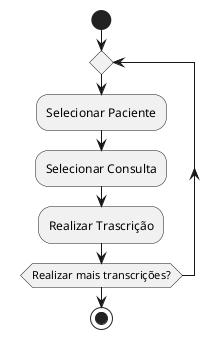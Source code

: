 @startuml Trascrição_ConsultaPSI

/' Oswaldo Jales '/ 
start
repeat
:Selecionar Paciente;
:Selecionar Consulta;
:Realizar Trascrição;
repeat while (Realizar mais transcrições?)
stop
@enduml
